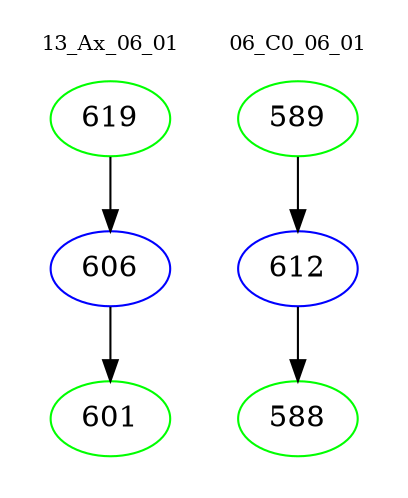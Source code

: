 digraph{
subgraph cluster_0 {
color = white
label = "13_Ax_06_01";
fontsize=10;
T0_619 [label="619", color="green"]
T0_619 -> T0_606 [color="black"]
T0_606 [label="606", color="blue"]
T0_606 -> T0_601 [color="black"]
T0_601 [label="601", color="green"]
}
subgraph cluster_1 {
color = white
label = "06_C0_06_01";
fontsize=10;
T1_589 [label="589", color="green"]
T1_589 -> T1_612 [color="black"]
T1_612 [label="612", color="blue"]
T1_612 -> T1_588 [color="black"]
T1_588 [label="588", color="green"]
}
}
